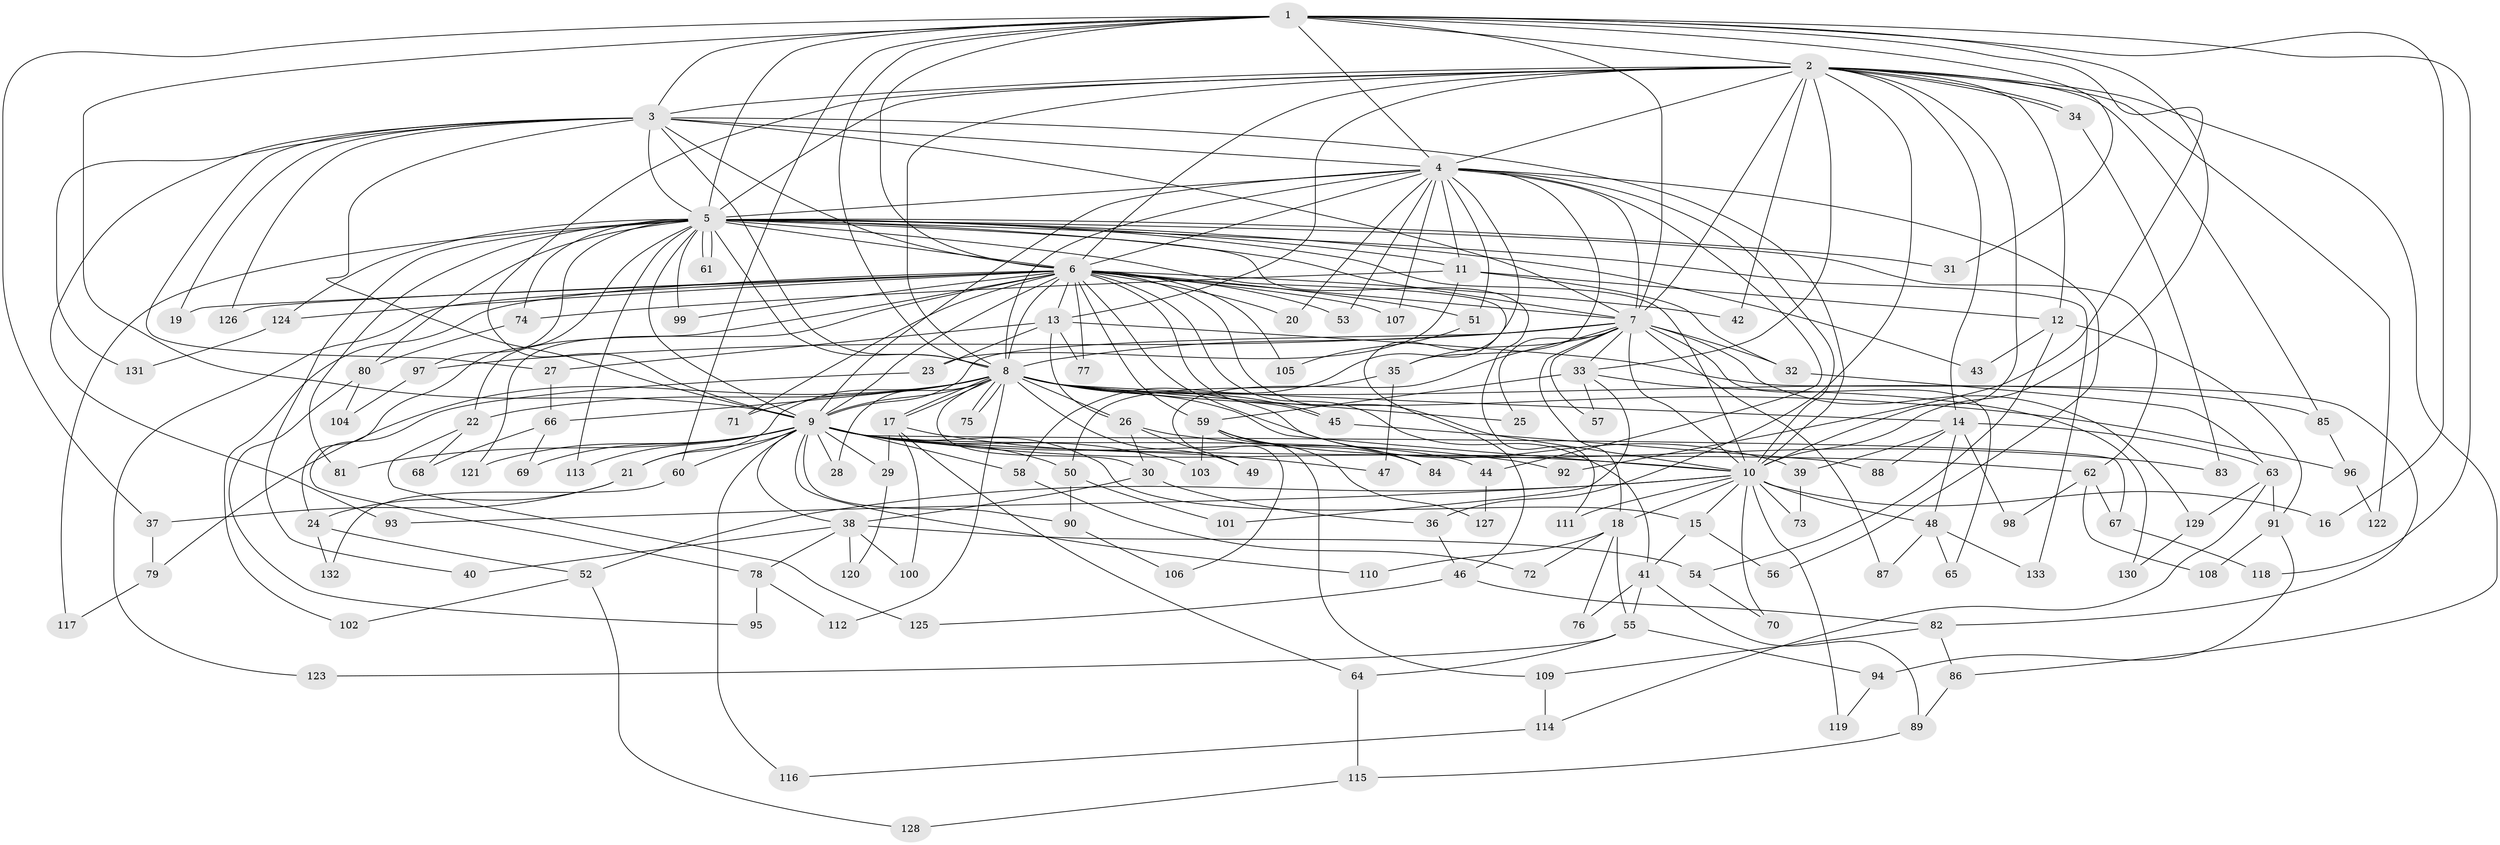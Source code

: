 // Generated by graph-tools (version 1.1) at 2025/34/03/09/25 02:34:39]
// undirected, 133 vertices, 291 edges
graph export_dot {
graph [start="1"]
  node [color=gray90,style=filled];
  1;
  2;
  3;
  4;
  5;
  6;
  7;
  8;
  9;
  10;
  11;
  12;
  13;
  14;
  15;
  16;
  17;
  18;
  19;
  20;
  21;
  22;
  23;
  24;
  25;
  26;
  27;
  28;
  29;
  30;
  31;
  32;
  33;
  34;
  35;
  36;
  37;
  38;
  39;
  40;
  41;
  42;
  43;
  44;
  45;
  46;
  47;
  48;
  49;
  50;
  51;
  52;
  53;
  54;
  55;
  56;
  57;
  58;
  59;
  60;
  61;
  62;
  63;
  64;
  65;
  66;
  67;
  68;
  69;
  70;
  71;
  72;
  73;
  74;
  75;
  76;
  77;
  78;
  79;
  80;
  81;
  82;
  83;
  84;
  85;
  86;
  87;
  88;
  89;
  90;
  91;
  92;
  93;
  94;
  95;
  96;
  97;
  98;
  99;
  100;
  101;
  102;
  103;
  104;
  105;
  106;
  107;
  108;
  109;
  110;
  111;
  112;
  113;
  114;
  115;
  116;
  117;
  118;
  119;
  120;
  121;
  122;
  123;
  124;
  125;
  126;
  127;
  128;
  129;
  130;
  131;
  132;
  133;
  1 -- 2;
  1 -- 3;
  1 -- 4;
  1 -- 5;
  1 -- 6;
  1 -- 7;
  1 -- 8;
  1 -- 9;
  1 -- 10;
  1 -- 16;
  1 -- 31;
  1 -- 37;
  1 -- 60;
  1 -- 92;
  1 -- 118;
  2 -- 3;
  2 -- 4;
  2 -- 5;
  2 -- 6;
  2 -- 7;
  2 -- 8;
  2 -- 9;
  2 -- 10;
  2 -- 12;
  2 -- 13;
  2 -- 14;
  2 -- 33;
  2 -- 34;
  2 -- 34;
  2 -- 36;
  2 -- 42;
  2 -- 85;
  2 -- 86;
  2 -- 122;
  3 -- 4;
  3 -- 5;
  3 -- 6;
  3 -- 7;
  3 -- 8;
  3 -- 9;
  3 -- 10;
  3 -- 19;
  3 -- 27;
  3 -- 93;
  3 -- 126;
  3 -- 131;
  4 -- 5;
  4 -- 6;
  4 -- 7;
  4 -- 8;
  4 -- 9;
  4 -- 10;
  4 -- 11;
  4 -- 20;
  4 -- 35;
  4 -- 44;
  4 -- 51;
  4 -- 53;
  4 -- 56;
  4 -- 58;
  4 -- 107;
  5 -- 6;
  5 -- 7;
  5 -- 8;
  5 -- 9;
  5 -- 10;
  5 -- 11;
  5 -- 24;
  5 -- 31;
  5 -- 40;
  5 -- 43;
  5 -- 46;
  5 -- 61;
  5 -- 61;
  5 -- 62;
  5 -- 74;
  5 -- 80;
  5 -- 81;
  5 -- 97;
  5 -- 99;
  5 -- 111;
  5 -- 113;
  5 -- 117;
  5 -- 124;
  5 -- 133;
  6 -- 7;
  6 -- 8;
  6 -- 9;
  6 -- 10;
  6 -- 13;
  6 -- 19;
  6 -- 20;
  6 -- 22;
  6 -- 41;
  6 -- 42;
  6 -- 45;
  6 -- 51;
  6 -- 53;
  6 -- 59;
  6 -- 71;
  6 -- 77;
  6 -- 84;
  6 -- 99;
  6 -- 102;
  6 -- 105;
  6 -- 107;
  6 -- 121;
  6 -- 123;
  6 -- 124;
  6 -- 126;
  7 -- 8;
  7 -- 9;
  7 -- 10;
  7 -- 18;
  7 -- 25;
  7 -- 32;
  7 -- 33;
  7 -- 35;
  7 -- 57;
  7 -- 65;
  7 -- 87;
  7 -- 97;
  7 -- 106;
  7 -- 129;
  8 -- 9;
  8 -- 10;
  8 -- 14;
  8 -- 17;
  8 -- 17;
  8 -- 21;
  8 -- 22;
  8 -- 25;
  8 -- 26;
  8 -- 28;
  8 -- 30;
  8 -- 39;
  8 -- 45;
  8 -- 49;
  8 -- 66;
  8 -- 71;
  8 -- 75;
  8 -- 75;
  8 -- 79;
  8 -- 85;
  8 -- 96;
  8 -- 112;
  9 -- 10;
  9 -- 15;
  9 -- 21;
  9 -- 28;
  9 -- 29;
  9 -- 38;
  9 -- 44;
  9 -- 50;
  9 -- 58;
  9 -- 60;
  9 -- 62;
  9 -- 67;
  9 -- 69;
  9 -- 81;
  9 -- 90;
  9 -- 92;
  9 -- 103;
  9 -- 110;
  9 -- 113;
  9 -- 116;
  9 -- 121;
  10 -- 15;
  10 -- 16;
  10 -- 18;
  10 -- 48;
  10 -- 52;
  10 -- 70;
  10 -- 73;
  10 -- 93;
  10 -- 111;
  10 -- 119;
  11 -- 12;
  11 -- 23;
  11 -- 32;
  11 -- 74;
  12 -- 43;
  12 -- 54;
  12 -- 91;
  13 -- 23;
  13 -- 26;
  13 -- 27;
  13 -- 77;
  13 -- 82;
  14 -- 39;
  14 -- 48;
  14 -- 63;
  14 -- 88;
  14 -- 98;
  15 -- 41;
  15 -- 56;
  17 -- 29;
  17 -- 47;
  17 -- 64;
  17 -- 100;
  18 -- 55;
  18 -- 72;
  18 -- 76;
  18 -- 110;
  21 -- 24;
  21 -- 37;
  22 -- 68;
  22 -- 125;
  23 -- 78;
  24 -- 52;
  24 -- 132;
  26 -- 30;
  26 -- 49;
  26 -- 83;
  27 -- 66;
  29 -- 120;
  30 -- 36;
  30 -- 38;
  32 -- 63;
  33 -- 57;
  33 -- 59;
  33 -- 101;
  33 -- 130;
  34 -- 83;
  35 -- 47;
  35 -- 50;
  36 -- 46;
  37 -- 79;
  38 -- 40;
  38 -- 54;
  38 -- 78;
  38 -- 100;
  38 -- 120;
  39 -- 73;
  41 -- 55;
  41 -- 76;
  41 -- 89;
  44 -- 127;
  45 -- 88;
  46 -- 82;
  46 -- 125;
  48 -- 65;
  48 -- 87;
  48 -- 133;
  50 -- 90;
  50 -- 101;
  51 -- 105;
  52 -- 102;
  52 -- 128;
  54 -- 70;
  55 -- 64;
  55 -- 94;
  55 -- 123;
  58 -- 72;
  59 -- 84;
  59 -- 103;
  59 -- 109;
  59 -- 127;
  60 -- 132;
  62 -- 67;
  62 -- 98;
  62 -- 108;
  63 -- 91;
  63 -- 114;
  63 -- 129;
  64 -- 115;
  66 -- 68;
  66 -- 69;
  67 -- 118;
  74 -- 80;
  78 -- 95;
  78 -- 112;
  79 -- 117;
  80 -- 95;
  80 -- 104;
  82 -- 86;
  82 -- 109;
  85 -- 96;
  86 -- 89;
  89 -- 115;
  90 -- 106;
  91 -- 94;
  91 -- 108;
  94 -- 119;
  96 -- 122;
  97 -- 104;
  109 -- 114;
  114 -- 116;
  115 -- 128;
  124 -- 131;
  129 -- 130;
}
